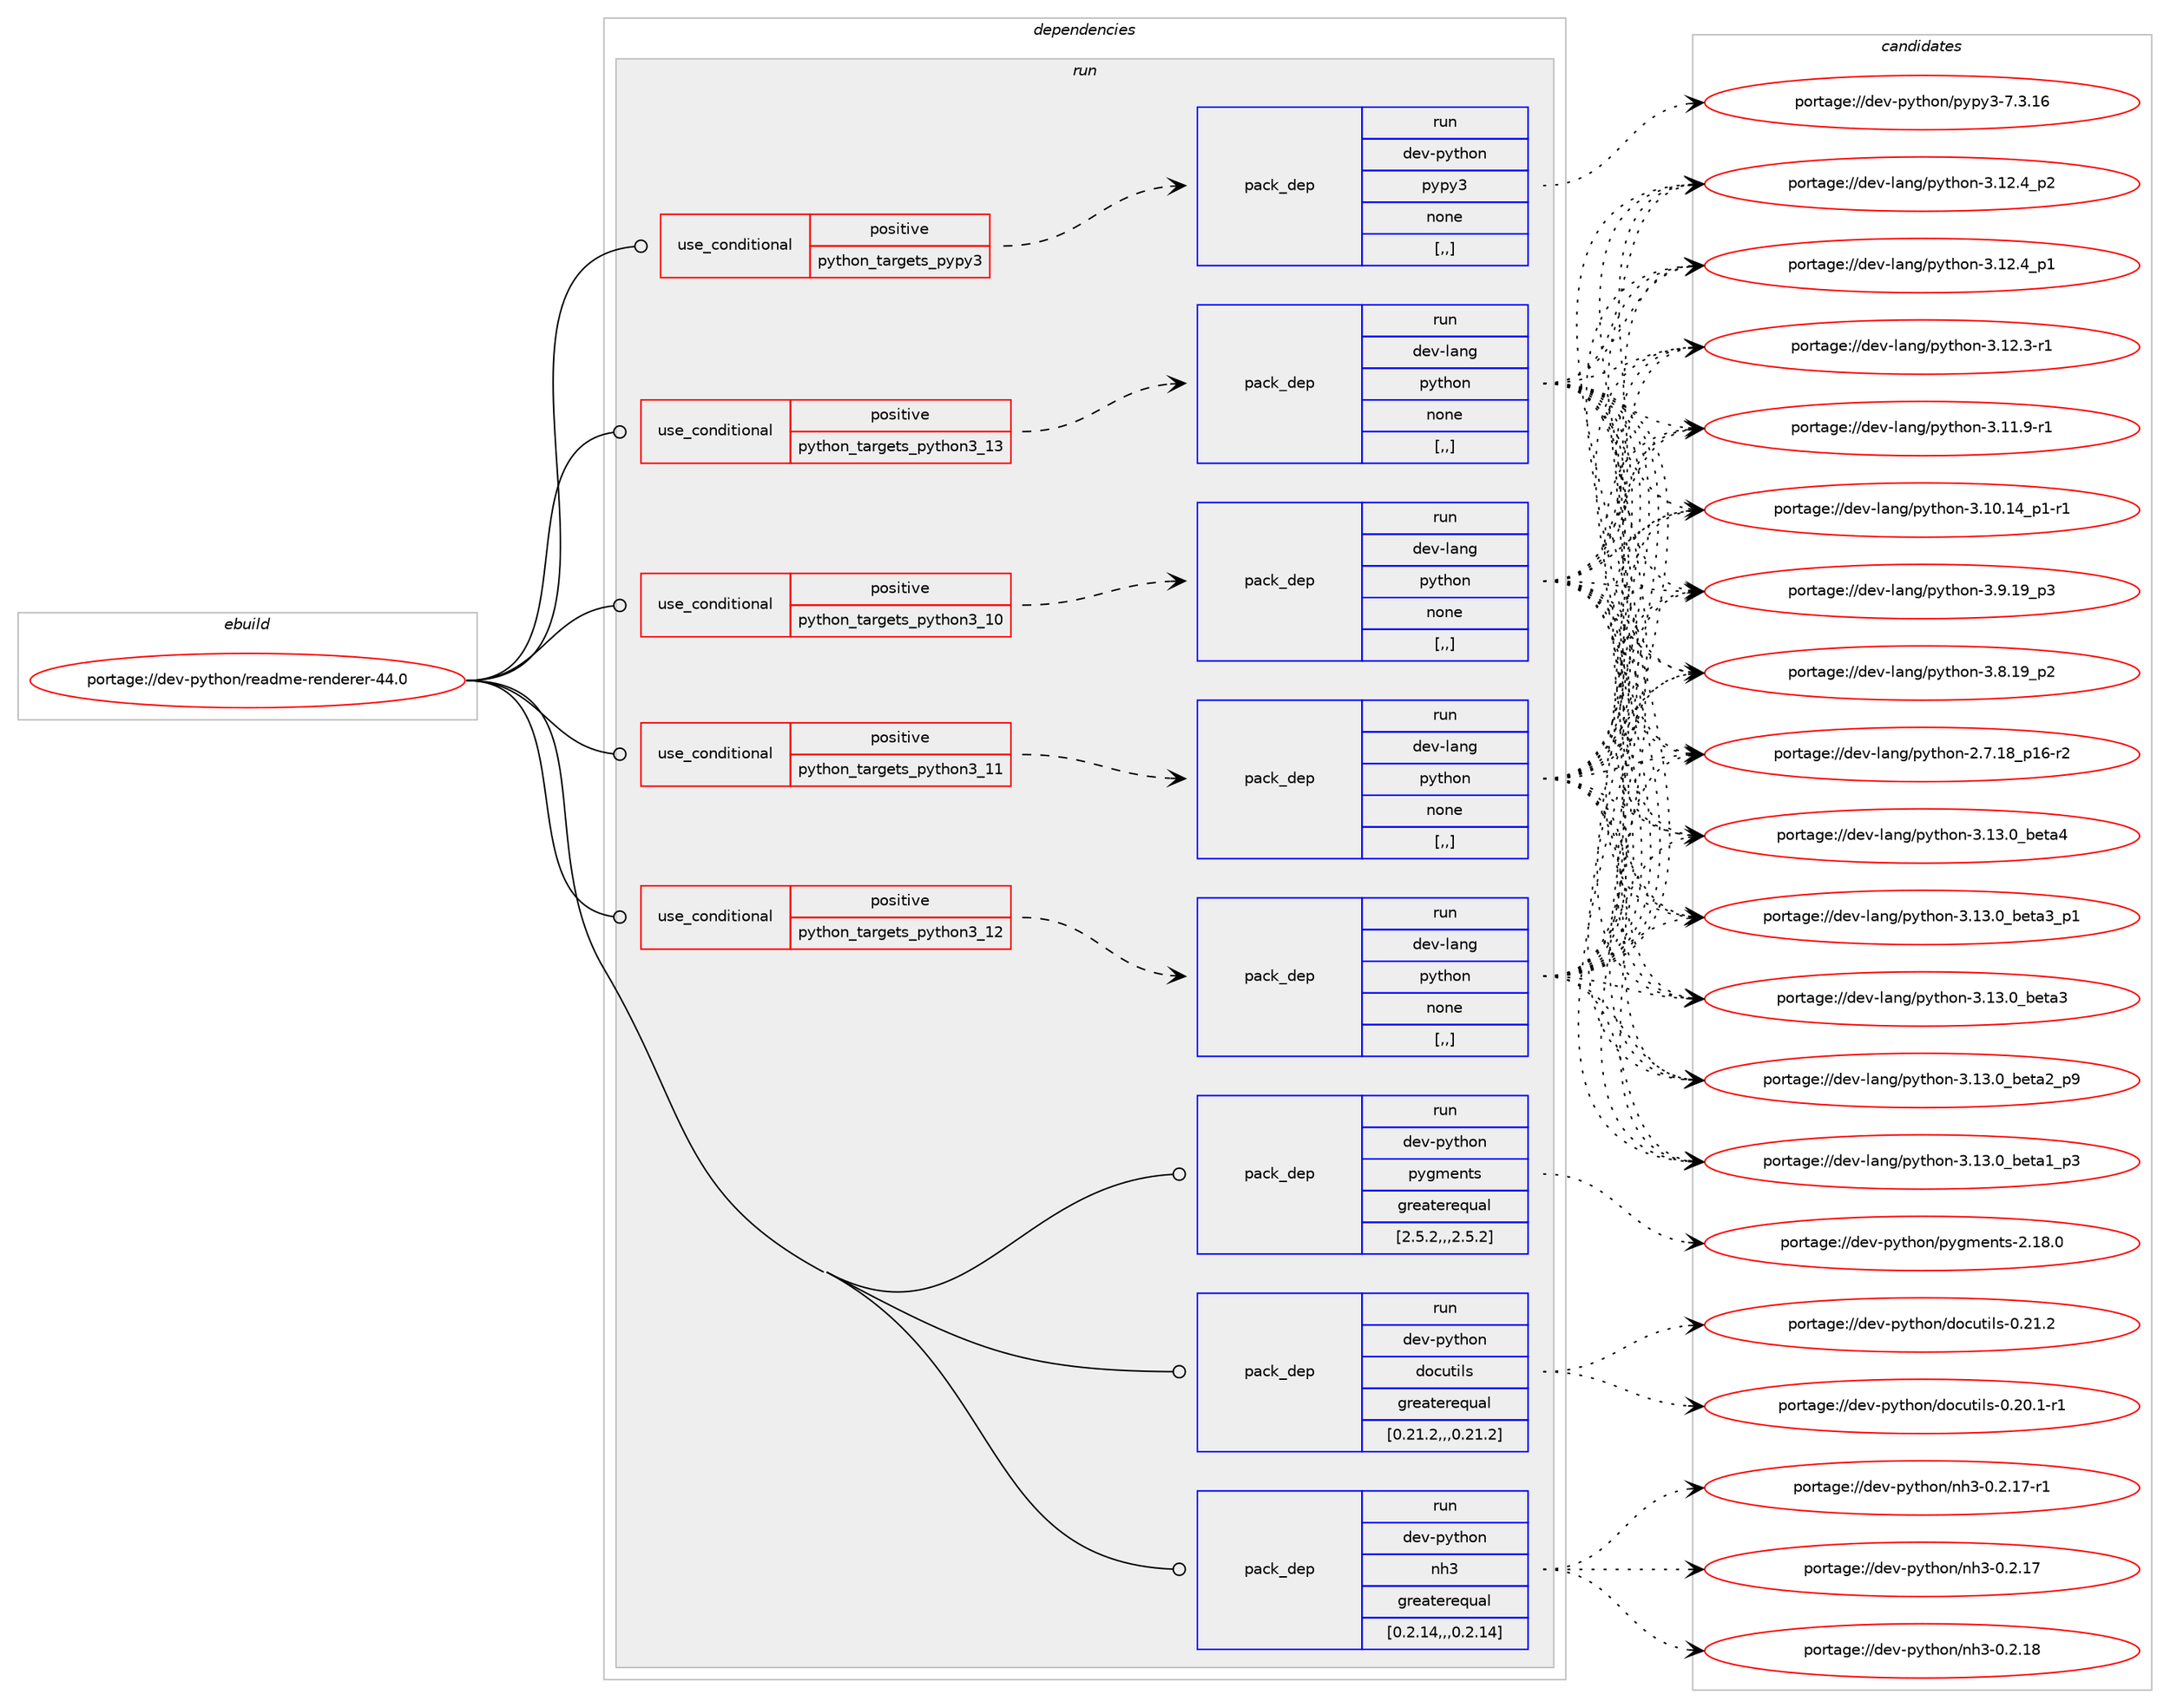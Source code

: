 digraph prolog {

# *************
# Graph options
# *************

newrank=true;
concentrate=true;
compound=true;
graph [rankdir=LR,fontname=Helvetica,fontsize=10,ranksep=1.5];#, ranksep=2.5, nodesep=0.2];
edge  [arrowhead=vee];
node  [fontname=Helvetica,fontsize=10];

# **********
# The ebuild
# **********

subgraph cluster_leftcol {
color=gray;
label=<<i>ebuild</i>>;
id [label="portage://dev-python/readme-renderer-44.0", color=red, width=4, href="../dev-python/readme-renderer-44.0.svg"];
}

# ****************
# The dependencies
# ****************

subgraph cluster_midcol {
color=gray;
label=<<i>dependencies</i>>;
subgraph cluster_compile {
fillcolor="#eeeeee";
style=filled;
label=<<i>compile</i>>;
}
subgraph cluster_compileandrun {
fillcolor="#eeeeee";
style=filled;
label=<<i>compile and run</i>>;
}
subgraph cluster_run {
fillcolor="#eeeeee";
style=filled;
label=<<i>run</i>>;
subgraph cond39190 {
dependency162441 [label=<<TABLE BORDER="0" CELLBORDER="1" CELLSPACING="0" CELLPADDING="4"><TR><TD ROWSPAN="3" CELLPADDING="10">use_conditional</TD></TR><TR><TD>positive</TD></TR><TR><TD>python_targets_pypy3</TD></TR></TABLE>>, shape=none, color=red];
subgraph pack121975 {
dependency162442 [label=<<TABLE BORDER="0" CELLBORDER="1" CELLSPACING="0" CELLPADDING="4" WIDTH="220"><TR><TD ROWSPAN="6" CELLPADDING="30">pack_dep</TD></TR><TR><TD WIDTH="110">run</TD></TR><TR><TD>dev-python</TD></TR><TR><TD>pypy3</TD></TR><TR><TD>none</TD></TR><TR><TD>[,,]</TD></TR></TABLE>>, shape=none, color=blue];
}
dependency162441:e -> dependency162442:w [weight=20,style="dashed",arrowhead="vee"];
}
id:e -> dependency162441:w [weight=20,style="solid",arrowhead="odot"];
subgraph cond39191 {
dependency162443 [label=<<TABLE BORDER="0" CELLBORDER="1" CELLSPACING="0" CELLPADDING="4"><TR><TD ROWSPAN="3" CELLPADDING="10">use_conditional</TD></TR><TR><TD>positive</TD></TR><TR><TD>python_targets_python3_10</TD></TR></TABLE>>, shape=none, color=red];
subgraph pack121976 {
dependency162444 [label=<<TABLE BORDER="0" CELLBORDER="1" CELLSPACING="0" CELLPADDING="4" WIDTH="220"><TR><TD ROWSPAN="6" CELLPADDING="30">pack_dep</TD></TR><TR><TD WIDTH="110">run</TD></TR><TR><TD>dev-lang</TD></TR><TR><TD>python</TD></TR><TR><TD>none</TD></TR><TR><TD>[,,]</TD></TR></TABLE>>, shape=none, color=blue];
}
dependency162443:e -> dependency162444:w [weight=20,style="dashed",arrowhead="vee"];
}
id:e -> dependency162443:w [weight=20,style="solid",arrowhead="odot"];
subgraph cond39192 {
dependency162445 [label=<<TABLE BORDER="0" CELLBORDER="1" CELLSPACING="0" CELLPADDING="4"><TR><TD ROWSPAN="3" CELLPADDING="10">use_conditional</TD></TR><TR><TD>positive</TD></TR><TR><TD>python_targets_python3_11</TD></TR></TABLE>>, shape=none, color=red];
subgraph pack121977 {
dependency162446 [label=<<TABLE BORDER="0" CELLBORDER="1" CELLSPACING="0" CELLPADDING="4" WIDTH="220"><TR><TD ROWSPAN="6" CELLPADDING="30">pack_dep</TD></TR><TR><TD WIDTH="110">run</TD></TR><TR><TD>dev-lang</TD></TR><TR><TD>python</TD></TR><TR><TD>none</TD></TR><TR><TD>[,,]</TD></TR></TABLE>>, shape=none, color=blue];
}
dependency162445:e -> dependency162446:w [weight=20,style="dashed",arrowhead="vee"];
}
id:e -> dependency162445:w [weight=20,style="solid",arrowhead="odot"];
subgraph cond39193 {
dependency162447 [label=<<TABLE BORDER="0" CELLBORDER="1" CELLSPACING="0" CELLPADDING="4"><TR><TD ROWSPAN="3" CELLPADDING="10">use_conditional</TD></TR><TR><TD>positive</TD></TR><TR><TD>python_targets_python3_12</TD></TR></TABLE>>, shape=none, color=red];
subgraph pack121978 {
dependency162448 [label=<<TABLE BORDER="0" CELLBORDER="1" CELLSPACING="0" CELLPADDING="4" WIDTH="220"><TR><TD ROWSPAN="6" CELLPADDING="30">pack_dep</TD></TR><TR><TD WIDTH="110">run</TD></TR><TR><TD>dev-lang</TD></TR><TR><TD>python</TD></TR><TR><TD>none</TD></TR><TR><TD>[,,]</TD></TR></TABLE>>, shape=none, color=blue];
}
dependency162447:e -> dependency162448:w [weight=20,style="dashed",arrowhead="vee"];
}
id:e -> dependency162447:w [weight=20,style="solid",arrowhead="odot"];
subgraph cond39194 {
dependency162449 [label=<<TABLE BORDER="0" CELLBORDER="1" CELLSPACING="0" CELLPADDING="4"><TR><TD ROWSPAN="3" CELLPADDING="10">use_conditional</TD></TR><TR><TD>positive</TD></TR><TR><TD>python_targets_python3_13</TD></TR></TABLE>>, shape=none, color=red];
subgraph pack121979 {
dependency162450 [label=<<TABLE BORDER="0" CELLBORDER="1" CELLSPACING="0" CELLPADDING="4" WIDTH="220"><TR><TD ROWSPAN="6" CELLPADDING="30">pack_dep</TD></TR><TR><TD WIDTH="110">run</TD></TR><TR><TD>dev-lang</TD></TR><TR><TD>python</TD></TR><TR><TD>none</TD></TR><TR><TD>[,,]</TD></TR></TABLE>>, shape=none, color=blue];
}
dependency162449:e -> dependency162450:w [weight=20,style="dashed",arrowhead="vee"];
}
id:e -> dependency162449:w [weight=20,style="solid",arrowhead="odot"];
subgraph pack121980 {
dependency162451 [label=<<TABLE BORDER="0" CELLBORDER="1" CELLSPACING="0" CELLPADDING="4" WIDTH="220"><TR><TD ROWSPAN="6" CELLPADDING="30">pack_dep</TD></TR><TR><TD WIDTH="110">run</TD></TR><TR><TD>dev-python</TD></TR><TR><TD>docutils</TD></TR><TR><TD>greaterequal</TD></TR><TR><TD>[0.21.2,,,0.21.2]</TD></TR></TABLE>>, shape=none, color=blue];
}
id:e -> dependency162451:w [weight=20,style="solid",arrowhead="odot"];
subgraph pack121981 {
dependency162452 [label=<<TABLE BORDER="0" CELLBORDER="1" CELLSPACING="0" CELLPADDING="4" WIDTH="220"><TR><TD ROWSPAN="6" CELLPADDING="30">pack_dep</TD></TR><TR><TD WIDTH="110">run</TD></TR><TR><TD>dev-python</TD></TR><TR><TD>nh3</TD></TR><TR><TD>greaterequal</TD></TR><TR><TD>[0.2.14,,,0.2.14]</TD></TR></TABLE>>, shape=none, color=blue];
}
id:e -> dependency162452:w [weight=20,style="solid",arrowhead="odot"];
subgraph pack121982 {
dependency162453 [label=<<TABLE BORDER="0" CELLBORDER="1" CELLSPACING="0" CELLPADDING="4" WIDTH="220"><TR><TD ROWSPAN="6" CELLPADDING="30">pack_dep</TD></TR><TR><TD WIDTH="110">run</TD></TR><TR><TD>dev-python</TD></TR><TR><TD>pygments</TD></TR><TR><TD>greaterequal</TD></TR><TR><TD>[2.5.2,,,2.5.2]</TD></TR></TABLE>>, shape=none, color=blue];
}
id:e -> dependency162453:w [weight=20,style="solid",arrowhead="odot"];
}
}

# **************
# The candidates
# **************

subgraph cluster_choices {
rank=same;
color=gray;
label=<<i>candidates</i>>;

subgraph choice121975 {
color=black;
nodesep=1;
choice10010111845112121116104111110471121211121215145554651464954 [label="portage://dev-python/pypy3-7.3.16", color=red, width=4,href="../dev-python/pypy3-7.3.16.svg"];
dependency162442:e -> choice10010111845112121116104111110471121211121215145554651464954:w [style=dotted,weight="100"];
}
subgraph choice121976 {
color=black;
nodesep=1;
choice1001011184510897110103471121211161041111104551464951464895981011169752 [label="portage://dev-lang/python-3.13.0_beta4", color=red, width=4,href="../dev-lang/python-3.13.0_beta4.svg"];
choice10010111845108971101034711212111610411111045514649514648959810111697519511249 [label="portage://dev-lang/python-3.13.0_beta3_p1", color=red, width=4,href="../dev-lang/python-3.13.0_beta3_p1.svg"];
choice1001011184510897110103471121211161041111104551464951464895981011169751 [label="portage://dev-lang/python-3.13.0_beta3", color=red, width=4,href="../dev-lang/python-3.13.0_beta3.svg"];
choice10010111845108971101034711212111610411111045514649514648959810111697509511257 [label="portage://dev-lang/python-3.13.0_beta2_p9", color=red, width=4,href="../dev-lang/python-3.13.0_beta2_p9.svg"];
choice10010111845108971101034711212111610411111045514649514648959810111697499511251 [label="portage://dev-lang/python-3.13.0_beta1_p3", color=red, width=4,href="../dev-lang/python-3.13.0_beta1_p3.svg"];
choice100101118451089711010347112121116104111110455146495046529511250 [label="portage://dev-lang/python-3.12.4_p2", color=red, width=4,href="../dev-lang/python-3.12.4_p2.svg"];
choice100101118451089711010347112121116104111110455146495046529511249 [label="portage://dev-lang/python-3.12.4_p1", color=red, width=4,href="../dev-lang/python-3.12.4_p1.svg"];
choice100101118451089711010347112121116104111110455146495046514511449 [label="portage://dev-lang/python-3.12.3-r1", color=red, width=4,href="../dev-lang/python-3.12.3-r1.svg"];
choice100101118451089711010347112121116104111110455146494946574511449 [label="portage://dev-lang/python-3.11.9-r1", color=red, width=4,href="../dev-lang/python-3.11.9-r1.svg"];
choice100101118451089711010347112121116104111110455146494846495295112494511449 [label="portage://dev-lang/python-3.10.14_p1-r1", color=red, width=4,href="../dev-lang/python-3.10.14_p1-r1.svg"];
choice100101118451089711010347112121116104111110455146574649579511251 [label="portage://dev-lang/python-3.9.19_p3", color=red, width=4,href="../dev-lang/python-3.9.19_p3.svg"];
choice100101118451089711010347112121116104111110455146564649579511250 [label="portage://dev-lang/python-3.8.19_p2", color=red, width=4,href="../dev-lang/python-3.8.19_p2.svg"];
choice100101118451089711010347112121116104111110455046554649569511249544511450 [label="portage://dev-lang/python-2.7.18_p16-r2", color=red, width=4,href="../dev-lang/python-2.7.18_p16-r2.svg"];
dependency162444:e -> choice1001011184510897110103471121211161041111104551464951464895981011169752:w [style=dotted,weight="100"];
dependency162444:e -> choice10010111845108971101034711212111610411111045514649514648959810111697519511249:w [style=dotted,weight="100"];
dependency162444:e -> choice1001011184510897110103471121211161041111104551464951464895981011169751:w [style=dotted,weight="100"];
dependency162444:e -> choice10010111845108971101034711212111610411111045514649514648959810111697509511257:w [style=dotted,weight="100"];
dependency162444:e -> choice10010111845108971101034711212111610411111045514649514648959810111697499511251:w [style=dotted,weight="100"];
dependency162444:e -> choice100101118451089711010347112121116104111110455146495046529511250:w [style=dotted,weight="100"];
dependency162444:e -> choice100101118451089711010347112121116104111110455146495046529511249:w [style=dotted,weight="100"];
dependency162444:e -> choice100101118451089711010347112121116104111110455146495046514511449:w [style=dotted,weight="100"];
dependency162444:e -> choice100101118451089711010347112121116104111110455146494946574511449:w [style=dotted,weight="100"];
dependency162444:e -> choice100101118451089711010347112121116104111110455146494846495295112494511449:w [style=dotted,weight="100"];
dependency162444:e -> choice100101118451089711010347112121116104111110455146574649579511251:w [style=dotted,weight="100"];
dependency162444:e -> choice100101118451089711010347112121116104111110455146564649579511250:w [style=dotted,weight="100"];
dependency162444:e -> choice100101118451089711010347112121116104111110455046554649569511249544511450:w [style=dotted,weight="100"];
}
subgraph choice121977 {
color=black;
nodesep=1;
choice1001011184510897110103471121211161041111104551464951464895981011169752 [label="portage://dev-lang/python-3.13.0_beta4", color=red, width=4,href="../dev-lang/python-3.13.0_beta4.svg"];
choice10010111845108971101034711212111610411111045514649514648959810111697519511249 [label="portage://dev-lang/python-3.13.0_beta3_p1", color=red, width=4,href="../dev-lang/python-3.13.0_beta3_p1.svg"];
choice1001011184510897110103471121211161041111104551464951464895981011169751 [label="portage://dev-lang/python-3.13.0_beta3", color=red, width=4,href="../dev-lang/python-3.13.0_beta3.svg"];
choice10010111845108971101034711212111610411111045514649514648959810111697509511257 [label="portage://dev-lang/python-3.13.0_beta2_p9", color=red, width=4,href="../dev-lang/python-3.13.0_beta2_p9.svg"];
choice10010111845108971101034711212111610411111045514649514648959810111697499511251 [label="portage://dev-lang/python-3.13.0_beta1_p3", color=red, width=4,href="../dev-lang/python-3.13.0_beta1_p3.svg"];
choice100101118451089711010347112121116104111110455146495046529511250 [label="portage://dev-lang/python-3.12.4_p2", color=red, width=4,href="../dev-lang/python-3.12.4_p2.svg"];
choice100101118451089711010347112121116104111110455146495046529511249 [label="portage://dev-lang/python-3.12.4_p1", color=red, width=4,href="../dev-lang/python-3.12.4_p1.svg"];
choice100101118451089711010347112121116104111110455146495046514511449 [label="portage://dev-lang/python-3.12.3-r1", color=red, width=4,href="../dev-lang/python-3.12.3-r1.svg"];
choice100101118451089711010347112121116104111110455146494946574511449 [label="portage://dev-lang/python-3.11.9-r1", color=red, width=4,href="../dev-lang/python-3.11.9-r1.svg"];
choice100101118451089711010347112121116104111110455146494846495295112494511449 [label="portage://dev-lang/python-3.10.14_p1-r1", color=red, width=4,href="../dev-lang/python-3.10.14_p1-r1.svg"];
choice100101118451089711010347112121116104111110455146574649579511251 [label="portage://dev-lang/python-3.9.19_p3", color=red, width=4,href="../dev-lang/python-3.9.19_p3.svg"];
choice100101118451089711010347112121116104111110455146564649579511250 [label="portage://dev-lang/python-3.8.19_p2", color=red, width=4,href="../dev-lang/python-3.8.19_p2.svg"];
choice100101118451089711010347112121116104111110455046554649569511249544511450 [label="portage://dev-lang/python-2.7.18_p16-r2", color=red, width=4,href="../dev-lang/python-2.7.18_p16-r2.svg"];
dependency162446:e -> choice1001011184510897110103471121211161041111104551464951464895981011169752:w [style=dotted,weight="100"];
dependency162446:e -> choice10010111845108971101034711212111610411111045514649514648959810111697519511249:w [style=dotted,weight="100"];
dependency162446:e -> choice1001011184510897110103471121211161041111104551464951464895981011169751:w [style=dotted,weight="100"];
dependency162446:e -> choice10010111845108971101034711212111610411111045514649514648959810111697509511257:w [style=dotted,weight="100"];
dependency162446:e -> choice10010111845108971101034711212111610411111045514649514648959810111697499511251:w [style=dotted,weight="100"];
dependency162446:e -> choice100101118451089711010347112121116104111110455146495046529511250:w [style=dotted,weight="100"];
dependency162446:e -> choice100101118451089711010347112121116104111110455146495046529511249:w [style=dotted,weight="100"];
dependency162446:e -> choice100101118451089711010347112121116104111110455146495046514511449:w [style=dotted,weight="100"];
dependency162446:e -> choice100101118451089711010347112121116104111110455146494946574511449:w [style=dotted,weight="100"];
dependency162446:e -> choice100101118451089711010347112121116104111110455146494846495295112494511449:w [style=dotted,weight="100"];
dependency162446:e -> choice100101118451089711010347112121116104111110455146574649579511251:w [style=dotted,weight="100"];
dependency162446:e -> choice100101118451089711010347112121116104111110455146564649579511250:w [style=dotted,weight="100"];
dependency162446:e -> choice100101118451089711010347112121116104111110455046554649569511249544511450:w [style=dotted,weight="100"];
}
subgraph choice121978 {
color=black;
nodesep=1;
choice1001011184510897110103471121211161041111104551464951464895981011169752 [label="portage://dev-lang/python-3.13.0_beta4", color=red, width=4,href="../dev-lang/python-3.13.0_beta4.svg"];
choice10010111845108971101034711212111610411111045514649514648959810111697519511249 [label="portage://dev-lang/python-3.13.0_beta3_p1", color=red, width=4,href="../dev-lang/python-3.13.0_beta3_p1.svg"];
choice1001011184510897110103471121211161041111104551464951464895981011169751 [label="portage://dev-lang/python-3.13.0_beta3", color=red, width=4,href="../dev-lang/python-3.13.0_beta3.svg"];
choice10010111845108971101034711212111610411111045514649514648959810111697509511257 [label="portage://dev-lang/python-3.13.0_beta2_p9", color=red, width=4,href="../dev-lang/python-3.13.0_beta2_p9.svg"];
choice10010111845108971101034711212111610411111045514649514648959810111697499511251 [label="portage://dev-lang/python-3.13.0_beta1_p3", color=red, width=4,href="../dev-lang/python-3.13.0_beta1_p3.svg"];
choice100101118451089711010347112121116104111110455146495046529511250 [label="portage://dev-lang/python-3.12.4_p2", color=red, width=4,href="../dev-lang/python-3.12.4_p2.svg"];
choice100101118451089711010347112121116104111110455146495046529511249 [label="portage://dev-lang/python-3.12.4_p1", color=red, width=4,href="../dev-lang/python-3.12.4_p1.svg"];
choice100101118451089711010347112121116104111110455146495046514511449 [label="portage://dev-lang/python-3.12.3-r1", color=red, width=4,href="../dev-lang/python-3.12.3-r1.svg"];
choice100101118451089711010347112121116104111110455146494946574511449 [label="portage://dev-lang/python-3.11.9-r1", color=red, width=4,href="../dev-lang/python-3.11.9-r1.svg"];
choice100101118451089711010347112121116104111110455146494846495295112494511449 [label="portage://dev-lang/python-3.10.14_p1-r1", color=red, width=4,href="../dev-lang/python-3.10.14_p1-r1.svg"];
choice100101118451089711010347112121116104111110455146574649579511251 [label="portage://dev-lang/python-3.9.19_p3", color=red, width=4,href="../dev-lang/python-3.9.19_p3.svg"];
choice100101118451089711010347112121116104111110455146564649579511250 [label="portage://dev-lang/python-3.8.19_p2", color=red, width=4,href="../dev-lang/python-3.8.19_p2.svg"];
choice100101118451089711010347112121116104111110455046554649569511249544511450 [label="portage://dev-lang/python-2.7.18_p16-r2", color=red, width=4,href="../dev-lang/python-2.7.18_p16-r2.svg"];
dependency162448:e -> choice1001011184510897110103471121211161041111104551464951464895981011169752:w [style=dotted,weight="100"];
dependency162448:e -> choice10010111845108971101034711212111610411111045514649514648959810111697519511249:w [style=dotted,weight="100"];
dependency162448:e -> choice1001011184510897110103471121211161041111104551464951464895981011169751:w [style=dotted,weight="100"];
dependency162448:e -> choice10010111845108971101034711212111610411111045514649514648959810111697509511257:w [style=dotted,weight="100"];
dependency162448:e -> choice10010111845108971101034711212111610411111045514649514648959810111697499511251:w [style=dotted,weight="100"];
dependency162448:e -> choice100101118451089711010347112121116104111110455146495046529511250:w [style=dotted,weight="100"];
dependency162448:e -> choice100101118451089711010347112121116104111110455146495046529511249:w [style=dotted,weight="100"];
dependency162448:e -> choice100101118451089711010347112121116104111110455146495046514511449:w [style=dotted,weight="100"];
dependency162448:e -> choice100101118451089711010347112121116104111110455146494946574511449:w [style=dotted,weight="100"];
dependency162448:e -> choice100101118451089711010347112121116104111110455146494846495295112494511449:w [style=dotted,weight="100"];
dependency162448:e -> choice100101118451089711010347112121116104111110455146574649579511251:w [style=dotted,weight="100"];
dependency162448:e -> choice100101118451089711010347112121116104111110455146564649579511250:w [style=dotted,weight="100"];
dependency162448:e -> choice100101118451089711010347112121116104111110455046554649569511249544511450:w [style=dotted,weight="100"];
}
subgraph choice121979 {
color=black;
nodesep=1;
choice1001011184510897110103471121211161041111104551464951464895981011169752 [label="portage://dev-lang/python-3.13.0_beta4", color=red, width=4,href="../dev-lang/python-3.13.0_beta4.svg"];
choice10010111845108971101034711212111610411111045514649514648959810111697519511249 [label="portage://dev-lang/python-3.13.0_beta3_p1", color=red, width=4,href="../dev-lang/python-3.13.0_beta3_p1.svg"];
choice1001011184510897110103471121211161041111104551464951464895981011169751 [label="portage://dev-lang/python-3.13.0_beta3", color=red, width=4,href="../dev-lang/python-3.13.0_beta3.svg"];
choice10010111845108971101034711212111610411111045514649514648959810111697509511257 [label="portage://dev-lang/python-3.13.0_beta2_p9", color=red, width=4,href="../dev-lang/python-3.13.0_beta2_p9.svg"];
choice10010111845108971101034711212111610411111045514649514648959810111697499511251 [label="portage://dev-lang/python-3.13.0_beta1_p3", color=red, width=4,href="../dev-lang/python-3.13.0_beta1_p3.svg"];
choice100101118451089711010347112121116104111110455146495046529511250 [label="portage://dev-lang/python-3.12.4_p2", color=red, width=4,href="../dev-lang/python-3.12.4_p2.svg"];
choice100101118451089711010347112121116104111110455146495046529511249 [label="portage://dev-lang/python-3.12.4_p1", color=red, width=4,href="../dev-lang/python-3.12.4_p1.svg"];
choice100101118451089711010347112121116104111110455146495046514511449 [label="portage://dev-lang/python-3.12.3-r1", color=red, width=4,href="../dev-lang/python-3.12.3-r1.svg"];
choice100101118451089711010347112121116104111110455146494946574511449 [label="portage://dev-lang/python-3.11.9-r1", color=red, width=4,href="../dev-lang/python-3.11.9-r1.svg"];
choice100101118451089711010347112121116104111110455146494846495295112494511449 [label="portage://dev-lang/python-3.10.14_p1-r1", color=red, width=4,href="../dev-lang/python-3.10.14_p1-r1.svg"];
choice100101118451089711010347112121116104111110455146574649579511251 [label="portage://dev-lang/python-3.9.19_p3", color=red, width=4,href="../dev-lang/python-3.9.19_p3.svg"];
choice100101118451089711010347112121116104111110455146564649579511250 [label="portage://dev-lang/python-3.8.19_p2", color=red, width=4,href="../dev-lang/python-3.8.19_p2.svg"];
choice100101118451089711010347112121116104111110455046554649569511249544511450 [label="portage://dev-lang/python-2.7.18_p16-r2", color=red, width=4,href="../dev-lang/python-2.7.18_p16-r2.svg"];
dependency162450:e -> choice1001011184510897110103471121211161041111104551464951464895981011169752:w [style=dotted,weight="100"];
dependency162450:e -> choice10010111845108971101034711212111610411111045514649514648959810111697519511249:w [style=dotted,weight="100"];
dependency162450:e -> choice1001011184510897110103471121211161041111104551464951464895981011169751:w [style=dotted,weight="100"];
dependency162450:e -> choice10010111845108971101034711212111610411111045514649514648959810111697509511257:w [style=dotted,weight="100"];
dependency162450:e -> choice10010111845108971101034711212111610411111045514649514648959810111697499511251:w [style=dotted,weight="100"];
dependency162450:e -> choice100101118451089711010347112121116104111110455146495046529511250:w [style=dotted,weight="100"];
dependency162450:e -> choice100101118451089711010347112121116104111110455146495046529511249:w [style=dotted,weight="100"];
dependency162450:e -> choice100101118451089711010347112121116104111110455146495046514511449:w [style=dotted,weight="100"];
dependency162450:e -> choice100101118451089711010347112121116104111110455146494946574511449:w [style=dotted,weight="100"];
dependency162450:e -> choice100101118451089711010347112121116104111110455146494846495295112494511449:w [style=dotted,weight="100"];
dependency162450:e -> choice100101118451089711010347112121116104111110455146574649579511251:w [style=dotted,weight="100"];
dependency162450:e -> choice100101118451089711010347112121116104111110455146564649579511250:w [style=dotted,weight="100"];
dependency162450:e -> choice100101118451089711010347112121116104111110455046554649569511249544511450:w [style=dotted,weight="100"];
}
subgraph choice121980 {
color=black;
nodesep=1;
choice10010111845112121116104111110471001119911711610510811545484650494650 [label="portage://dev-python/docutils-0.21.2", color=red, width=4,href="../dev-python/docutils-0.21.2.svg"];
choice100101118451121211161041111104710011199117116105108115454846504846494511449 [label="portage://dev-python/docutils-0.20.1-r1", color=red, width=4,href="../dev-python/docutils-0.20.1-r1.svg"];
dependency162451:e -> choice10010111845112121116104111110471001119911711610510811545484650494650:w [style=dotted,weight="100"];
dependency162451:e -> choice100101118451121211161041111104710011199117116105108115454846504846494511449:w [style=dotted,weight="100"];
}
subgraph choice121981 {
color=black;
nodesep=1;
choice10010111845112121116104111110471101045145484650464956 [label="portage://dev-python/nh3-0.2.18", color=red, width=4,href="../dev-python/nh3-0.2.18.svg"];
choice100101118451121211161041111104711010451454846504649554511449 [label="portage://dev-python/nh3-0.2.17-r1", color=red, width=4,href="../dev-python/nh3-0.2.17-r1.svg"];
choice10010111845112121116104111110471101045145484650464955 [label="portage://dev-python/nh3-0.2.17", color=red, width=4,href="../dev-python/nh3-0.2.17.svg"];
dependency162452:e -> choice10010111845112121116104111110471101045145484650464956:w [style=dotted,weight="100"];
dependency162452:e -> choice100101118451121211161041111104711010451454846504649554511449:w [style=dotted,weight="100"];
dependency162452:e -> choice10010111845112121116104111110471101045145484650464955:w [style=dotted,weight="100"];
}
subgraph choice121982 {
color=black;
nodesep=1;
choice100101118451121211161041111104711212110310910111011611545504649564648 [label="portage://dev-python/pygments-2.18.0", color=red, width=4,href="../dev-python/pygments-2.18.0.svg"];
dependency162453:e -> choice100101118451121211161041111104711212110310910111011611545504649564648:w [style=dotted,weight="100"];
}
}

}
